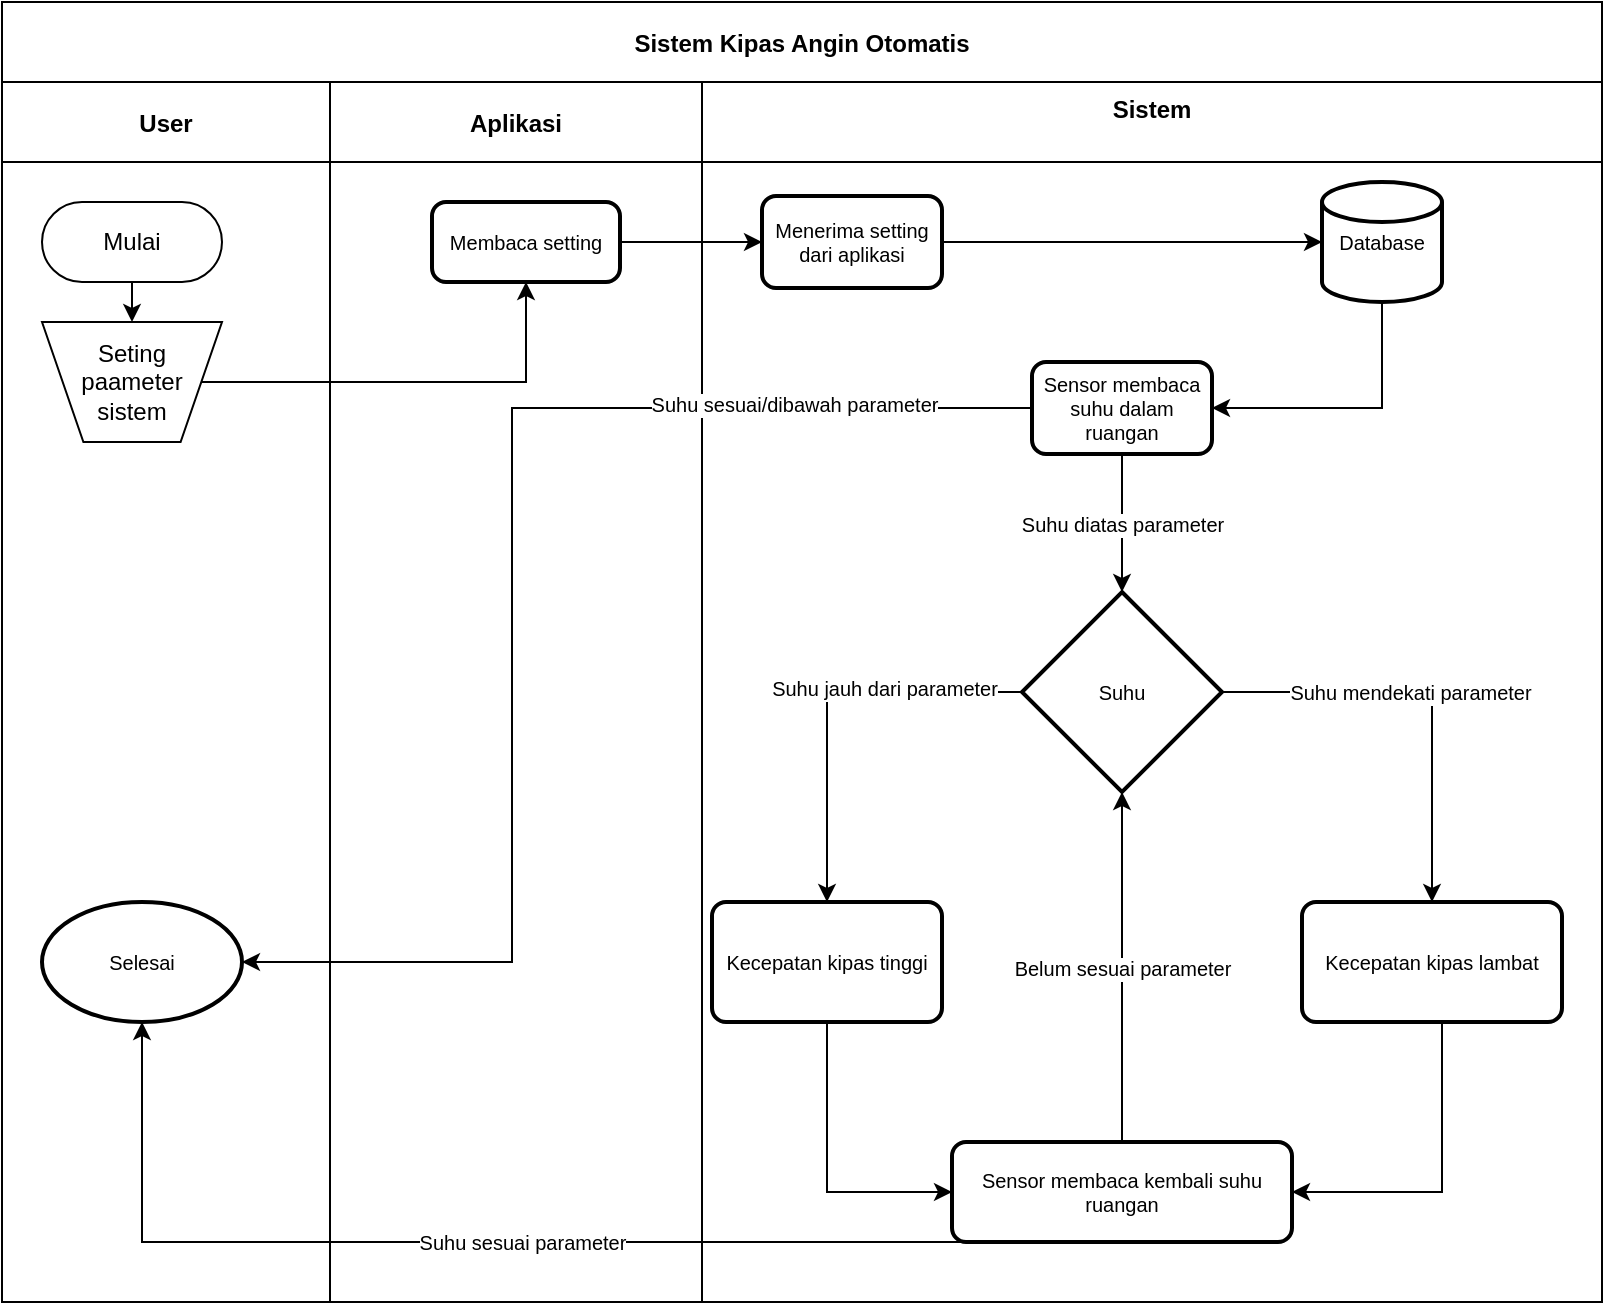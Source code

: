 <mxfile version="17.4.0" type="github">
  <diagram id="kgpKYQtTHZ0yAKxKKP6v" name="Page-1">
    <mxGraphModel dx="1422" dy="737" grid="1" gridSize="10" guides="1" tooltips="1" connect="1" arrows="1" fold="1" page="1" pageScale="1" pageWidth="850" pageHeight="1100" math="0" shadow="0">
      <root>
        <mxCell id="0" />
        <mxCell id="1" parent="0" />
        <mxCell id="3nuBFxr9cyL0pnOWT2aG-1" value="Sistem Kipas Angin Otomatis" style="shape=table;childLayout=tableLayout;startSize=40;collapsible=0;recursiveResize=0;expand=0;fillColor=none;fontStyle=1" parent="1" vertex="1">
          <mxGeometry x="40" y="10" width="800" height="650" as="geometry" />
        </mxCell>
        <mxCell id="3nuBFxr9cyL0pnOWT2aG-3" value="" style="shape=tableRow;horizontal=0;swimlaneHead=0;swimlaneBody=0;top=0;left=0;bottom=0;right=0;fillColor=none;points=[[0,0.5],[1,0.5]];portConstraint=eastwest;startSize=0;collapsible=0;recursiveResize=0;expand=0;fontStyle=1;" parent="3nuBFxr9cyL0pnOWT2aG-1" vertex="1">
          <mxGeometry y="40" width="800" height="610" as="geometry" />
        </mxCell>
        <mxCell id="3nuBFxr9cyL0pnOWT2aG-4" value="User" style="swimlane;swimlaneHead=0;swimlaneBody=0;connectable=0;fillColor=none;startSize=40;collapsible=0;recursiveResize=0;expand=0;fontStyle=1;" parent="3nuBFxr9cyL0pnOWT2aG-3" vertex="1">
          <mxGeometry width="164" height="610" as="geometry">
            <mxRectangle width="164" height="610" as="alternateBounds" />
          </mxGeometry>
        </mxCell>
        <mxCell id="3nuBFxr9cyL0pnOWT2aG-5" style="edgeStyle=orthogonalEdgeStyle;rounded=0;orthogonalLoop=1;jettySize=auto;html=1;" parent="3nuBFxr9cyL0pnOWT2aG-4" source="3nuBFxr9cyL0pnOWT2aG-6" edge="1">
          <mxGeometry relative="1" as="geometry">
            <mxPoint x="65" y="120" as="targetPoint" />
          </mxGeometry>
        </mxCell>
        <mxCell id="3nuBFxr9cyL0pnOWT2aG-6" value="Mulai" style="rounded=1;whiteSpace=wrap;html=1;arcSize=50;" parent="3nuBFxr9cyL0pnOWT2aG-4" vertex="1">
          <mxGeometry x="20" y="60" width="90" height="40" as="geometry" />
        </mxCell>
        <mxCell id="bj0LjVLw_X0Br20WzgA9-2" value="Seting paameter sistem" style="verticalLabelPosition=middle;verticalAlign=middle;html=1;shape=trapezoid;perimeter=trapezoidPerimeter;whiteSpace=wrap;size=0.23;arcSize=10;flipV=1;labelPosition=center;align=center;" vertex="1" parent="3nuBFxr9cyL0pnOWT2aG-4">
          <mxGeometry x="20" y="120" width="90" height="60" as="geometry" />
        </mxCell>
        <mxCell id="bj0LjVLw_X0Br20WzgA9-37" value="Selesai" style="strokeWidth=2;html=1;shape=mxgraph.flowchart.start_1;whiteSpace=wrap;fontSize=10;" vertex="1" parent="3nuBFxr9cyL0pnOWT2aG-4">
          <mxGeometry x="20" y="410" width="100" height="60" as="geometry" />
        </mxCell>
        <mxCell id="3nuBFxr9cyL0pnOWT2aG-8" value="Aplikasi" style="swimlane;swimlaneHead=0;swimlaneBody=0;connectable=0;fillColor=none;startSize=40;collapsible=0;recursiveResize=0;expand=0;fontStyle=1;" parent="3nuBFxr9cyL0pnOWT2aG-3" vertex="1">
          <mxGeometry x="164" width="186" height="610" as="geometry">
            <mxRectangle width="186" height="610" as="alternateBounds" />
          </mxGeometry>
        </mxCell>
        <mxCell id="bj0LjVLw_X0Br20WzgA9-3" value="Membaca setting" style="rounded=1;whiteSpace=wrap;html=1;absoluteArcSize=1;arcSize=14;strokeWidth=2;fontSize=10;" vertex="1" parent="3nuBFxr9cyL0pnOWT2aG-8">
          <mxGeometry x="51" y="60" width="94" height="40" as="geometry" />
        </mxCell>
        <mxCell id="3nuBFxr9cyL0pnOWT2aG-11" value="&#xa;Sistem&#xa;&#xa;" style="swimlane;swimlaneHead=0;swimlaneBody=0;connectable=0;fillColor=none;startSize=40;collapsible=0;recursiveResize=0;expand=0;fontStyle=1;" parent="3nuBFxr9cyL0pnOWT2aG-3" vertex="1">
          <mxGeometry x="350" width="450" height="610" as="geometry">
            <mxRectangle width="450" height="610" as="alternateBounds" />
          </mxGeometry>
        </mxCell>
        <mxCell id="bj0LjVLw_X0Br20WzgA9-8" value="Menerima setting dari aplikasi" style="rounded=1;whiteSpace=wrap;html=1;absoluteArcSize=1;arcSize=14;strokeWidth=2;fontSize=10;" vertex="1" parent="3nuBFxr9cyL0pnOWT2aG-11">
          <mxGeometry x="30" y="57" width="90" height="46" as="geometry" />
        </mxCell>
        <mxCell id="bj0LjVLw_X0Br20WzgA9-14" value="Sensor membaca suhu dalam ruangan" style="rounded=1;whiteSpace=wrap;html=1;absoluteArcSize=1;arcSize=14;strokeWidth=2;fontSize=10;" vertex="1" parent="3nuBFxr9cyL0pnOWT2aG-11">
          <mxGeometry x="165" y="140" width="90" height="46" as="geometry" />
        </mxCell>
        <mxCell id="bj0LjVLw_X0Br20WzgA9-16" value="Database" style="strokeWidth=2;html=1;shape=mxgraph.flowchart.database;whiteSpace=wrap;fontSize=10;" vertex="1" parent="3nuBFxr9cyL0pnOWT2aG-11">
          <mxGeometry x="310" y="50" width="60" height="60" as="geometry" />
        </mxCell>
        <mxCell id="bj0LjVLw_X0Br20WzgA9-17" value="" style="endArrow=classic;html=1;rounded=0;fontSize=10;exitX=1;exitY=0.5;exitDx=0;exitDy=0;entryX=0;entryY=0.5;entryDx=0;entryDy=0;entryPerimeter=0;" edge="1" parent="3nuBFxr9cyL0pnOWT2aG-11" source="bj0LjVLw_X0Br20WzgA9-8" target="bj0LjVLw_X0Br20WzgA9-16">
          <mxGeometry width="50" height="50" relative="1" as="geometry">
            <mxPoint x="125" y="110" as="sourcePoint" />
            <mxPoint x="175" y="60" as="targetPoint" />
          </mxGeometry>
        </mxCell>
        <mxCell id="bj0LjVLw_X0Br20WzgA9-20" value="Kecepatan kipas tinggi" style="rounded=1;whiteSpace=wrap;html=1;absoluteArcSize=1;arcSize=14;strokeWidth=2;fontSize=10;" vertex="1" parent="3nuBFxr9cyL0pnOWT2aG-11">
          <mxGeometry x="5" y="410" width="115" height="60" as="geometry" />
        </mxCell>
        <mxCell id="bj0LjVLw_X0Br20WzgA9-22" value="Suhu" style="strokeWidth=2;html=1;shape=mxgraph.flowchart.decision;whiteSpace=wrap;fontSize=10;" vertex="1" parent="3nuBFxr9cyL0pnOWT2aG-11">
          <mxGeometry x="160" y="255" width="100" height="100" as="geometry" />
        </mxCell>
        <mxCell id="bj0LjVLw_X0Br20WzgA9-23" value="Kecepatan kipas lambat" style="rounded=1;whiteSpace=wrap;html=1;absoluteArcSize=1;arcSize=14;strokeWidth=2;fontSize=10;" vertex="1" parent="3nuBFxr9cyL0pnOWT2aG-11">
          <mxGeometry x="300" y="410" width="130" height="60" as="geometry" />
        </mxCell>
        <mxCell id="bj0LjVLw_X0Br20WzgA9-25" value="" style="edgeStyle=segmentEdgeStyle;endArrow=classic;html=1;rounded=0;fontSize=10;entryX=1;entryY=0.5;entryDx=0;entryDy=0;exitX=0.5;exitY=1;exitDx=0;exitDy=0;exitPerimeter=0;" edge="1" parent="3nuBFxr9cyL0pnOWT2aG-11" source="bj0LjVLw_X0Br20WzgA9-16" target="bj0LjVLw_X0Br20WzgA9-14">
          <mxGeometry width="50" height="50" relative="1" as="geometry">
            <mxPoint x="195" y="180" as="sourcePoint" />
            <mxPoint x="245" y="130" as="targetPoint" />
            <Array as="points">
              <mxPoint x="340" y="163" />
            </Array>
          </mxGeometry>
        </mxCell>
        <mxCell id="bj0LjVLw_X0Br20WzgA9-34" value="Suhu diatas parameter" style="edgeStyle=segmentEdgeStyle;endArrow=classic;html=1;rounded=0;fontSize=10;" edge="1" parent="3nuBFxr9cyL0pnOWT2aG-11" source="bj0LjVLw_X0Br20WzgA9-14" target="bj0LjVLw_X0Br20WzgA9-22">
          <mxGeometry width="50" height="50" relative="1" as="geometry">
            <mxPoint x="-340" y="156" as="sourcePoint" />
            <mxPoint x="470" y="316.711" as="targetPoint" />
          </mxGeometry>
        </mxCell>
        <mxCell id="bj0LjVLw_X0Br20WzgA9-35" value="" style="edgeStyle=segmentEdgeStyle;endArrow=classic;html=1;rounded=0;fontSize=10;" edge="1" parent="3nuBFxr9cyL0pnOWT2aG-11" source="bj0LjVLw_X0Br20WzgA9-22" target="bj0LjVLw_X0Br20WzgA9-23">
          <mxGeometry width="50" height="50" relative="1" as="geometry">
            <mxPoint x="-290" y="250" as="sourcePoint" />
            <mxPoint x="590.711" y="360" as="targetPoint" />
          </mxGeometry>
        </mxCell>
        <mxCell id="bj0LjVLw_X0Br20WzgA9-42" value="&lt;font style=&quot;font-size: 10px&quot;&gt;Suhu mendekati parameter&lt;br&gt;&lt;/font&gt;" style="edgeLabel;html=1;align=center;verticalAlign=middle;resizable=0;points=[];fontSize=10;" vertex="1" connectable="0" parent="bj0LjVLw_X0Br20WzgA9-35">
          <mxGeometry x="-0.316" y="-2" relative="1" as="geometry">
            <mxPoint x="22" y="-2" as="offset" />
          </mxGeometry>
        </mxCell>
        <mxCell id="bj0LjVLw_X0Br20WzgA9-44" value="" style="edgeStyle=segmentEdgeStyle;endArrow=classic;html=1;rounded=0;fontSize=10;entryX=0.5;entryY=0;entryDx=0;entryDy=0;" edge="1" parent="3nuBFxr9cyL0pnOWT2aG-11" source="bj0LjVLw_X0Br20WzgA9-22" target="bj0LjVLw_X0Br20WzgA9-20">
          <mxGeometry width="50" height="50" relative="1" as="geometry">
            <mxPoint x="-300.711" y="305" as="sourcePoint" />
            <mxPoint x="479.289" y="355" as="targetPoint" />
          </mxGeometry>
        </mxCell>
        <mxCell id="bj0LjVLw_X0Br20WzgA9-45" value="Suhu jauh dari parameter" style="edgeLabel;html=1;align=center;verticalAlign=middle;resizable=0;points=[];fontSize=10;" vertex="1" connectable="0" parent="bj0LjVLw_X0Br20WzgA9-44">
          <mxGeometry x="-0.316" y="-2" relative="1" as="geometry">
            <mxPoint as="offset" />
          </mxGeometry>
        </mxCell>
        <mxCell id="bj0LjVLw_X0Br20WzgA9-46" value="Sensor membaca kembali suhu ruangan" style="rounded=1;whiteSpace=wrap;html=1;absoluteArcSize=1;arcSize=14;strokeWidth=2;fontSize=10;" vertex="1" parent="3nuBFxr9cyL0pnOWT2aG-11">
          <mxGeometry x="125" y="530" width="170" height="50" as="geometry" />
        </mxCell>
        <mxCell id="bj0LjVLw_X0Br20WzgA9-48" value="Belum sesuai parameter" style="edgeStyle=segmentEdgeStyle;endArrow=classic;html=1;rounded=0;fontSize=10;entryX=0.5;entryY=1;entryDx=0;entryDy=0;entryPerimeter=0;" edge="1" parent="3nuBFxr9cyL0pnOWT2aG-11" source="bj0LjVLw_X0Br20WzgA9-46" target="bj0LjVLw_X0Br20WzgA9-22">
          <mxGeometry width="50" height="50" relative="1" as="geometry">
            <mxPoint x="-180" y="459.289" as="sourcePoint" />
            <mxPoint x="600" y="509.289" as="targetPoint" />
          </mxGeometry>
        </mxCell>
        <mxCell id="bj0LjVLw_X0Br20WzgA9-50" value="" style="edgeStyle=segmentEdgeStyle;endArrow=classic;html=1;rounded=0;fontSize=10;entryX=0;entryY=0.5;entryDx=0;entryDy=0;" edge="1" parent="3nuBFxr9cyL0pnOWT2aG-11" source="bj0LjVLw_X0Br20WzgA9-20" target="bj0LjVLw_X0Br20WzgA9-46">
          <mxGeometry width="50" height="50" relative="1" as="geometry">
            <mxPoint x="-327.5" y="470" as="sourcePoint" />
            <mxPoint x="452.5" y="590.711" as="targetPoint" />
            <Array as="points">
              <mxPoint x="63" y="555" />
            </Array>
          </mxGeometry>
        </mxCell>
        <mxCell id="bj0LjVLw_X0Br20WzgA9-51" value="" style="edgeStyle=segmentEdgeStyle;endArrow=classic;html=1;rounded=0;fontSize=10;entryX=1;entryY=0.5;entryDx=0;entryDy=0;" edge="1" parent="3nuBFxr9cyL0pnOWT2aG-11" source="bj0LjVLw_X0Br20WzgA9-23" target="bj0LjVLw_X0Br20WzgA9-46">
          <mxGeometry width="50" height="50" relative="1" as="geometry">
            <mxPoint x="-25" y="470" as="sourcePoint" />
            <mxPoint x="755" y="590.711" as="targetPoint" />
            <Array as="points">
              <mxPoint x="370" y="555" />
            </Array>
          </mxGeometry>
        </mxCell>
        <mxCell id="bj0LjVLw_X0Br20WzgA9-5" value="" style="edgeStyle=segmentEdgeStyle;endArrow=classic;html=1;rounded=0;fontSize=10;exitX=1;exitY=0.5;exitDx=0;exitDy=0;entryX=0.5;entryY=1;entryDx=0;entryDy=0;" edge="1" parent="3nuBFxr9cyL0pnOWT2aG-3" source="bj0LjVLw_X0Br20WzgA9-2" target="bj0LjVLw_X0Br20WzgA9-3">
          <mxGeometry width="50" height="50" relative="1" as="geometry">
            <mxPoint x="110" y="170" as="sourcePoint" />
            <mxPoint x="160" y="120" as="targetPoint" />
          </mxGeometry>
        </mxCell>
        <mxCell id="bj0LjVLw_X0Br20WzgA9-13" value="" style="endArrow=classic;html=1;rounded=0;fontSize=10;exitX=1;exitY=0.5;exitDx=0;exitDy=0;" edge="1" parent="3nuBFxr9cyL0pnOWT2aG-3" source="bj0LjVLw_X0Br20WzgA9-3" target="bj0LjVLw_X0Br20WzgA9-8">
          <mxGeometry width="50" height="50" relative="1" as="geometry">
            <mxPoint x="280" y="100" as="sourcePoint" />
            <mxPoint x="330" y="50" as="targetPoint" />
          </mxGeometry>
        </mxCell>
        <mxCell id="bj0LjVLw_X0Br20WzgA9-38" value="" style="edgeStyle=segmentEdgeStyle;endArrow=classic;html=1;rounded=0;fontSize=10;entryX=1;entryY=0.5;entryDx=0;entryDy=0;entryPerimeter=0;" edge="1" parent="3nuBFxr9cyL0pnOWT2aG-3" source="bj0LjVLw_X0Br20WzgA9-14" target="bj0LjVLw_X0Br20WzgA9-37">
          <mxGeometry width="50" height="50" relative="1" as="geometry">
            <mxPoint x="185.289" y="123" as="sourcePoint" />
            <mxPoint x="563.289" y="233" as="targetPoint" />
            <Array as="points">
              <mxPoint x="255" y="163" />
              <mxPoint x="255" y="440" />
            </Array>
          </mxGeometry>
        </mxCell>
        <mxCell id="bj0LjVLw_X0Br20WzgA9-39" value="Suhu sesuai/dibawah parameter" style="edgeLabel;html=1;align=center;verticalAlign=middle;resizable=0;points=[];fontSize=10;" vertex="1" connectable="0" parent="bj0LjVLw_X0Br20WzgA9-38">
          <mxGeometry x="-0.644" y="-2" relative="1" as="geometry">
            <mxPoint as="offset" />
          </mxGeometry>
        </mxCell>
        <mxCell id="bj0LjVLw_X0Br20WzgA9-49" value="Suhu sesuai parameter" style="edgeStyle=segmentEdgeStyle;endArrow=classic;html=1;rounded=0;fontSize=10;entryX=0.5;entryY=1;entryDx=0;entryDy=0;entryPerimeter=0;exitX=0.5;exitY=1;exitDx=0;exitDy=0;" edge="1" parent="3nuBFxr9cyL0pnOWT2aG-3" source="bj0LjVLw_X0Br20WzgA9-46" target="bj0LjVLw_X0Br20WzgA9-37">
          <mxGeometry width="50" height="50" relative="1" as="geometry">
            <mxPoint x="14.289" y="555" as="sourcePoint" />
            <mxPoint x="794.289" y="605" as="targetPoint" />
          </mxGeometry>
        </mxCell>
      </root>
    </mxGraphModel>
  </diagram>
</mxfile>
